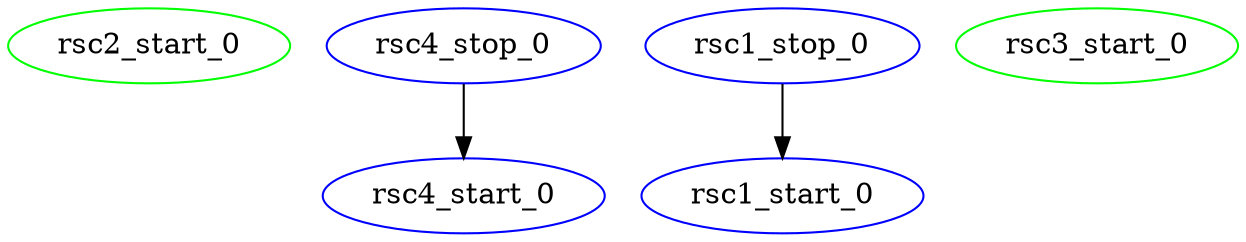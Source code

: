 digraph "g" {
	size = "30,30"
"rsc2_start_0" [ color="green" ]
"rsc4_stop_0" [ color="blue" ]
"rsc4_start_0" [ color="blue" ]
"rsc1_stop_0" [ color="blue" ]
"rsc1_start_0" [ color="blue" ]
"rsc3_start_0" [ color="green" ]
"rsc4_stop_0" -> "rsc4_start_0"
"rsc1_stop_0" -> "rsc1_start_0"
}
